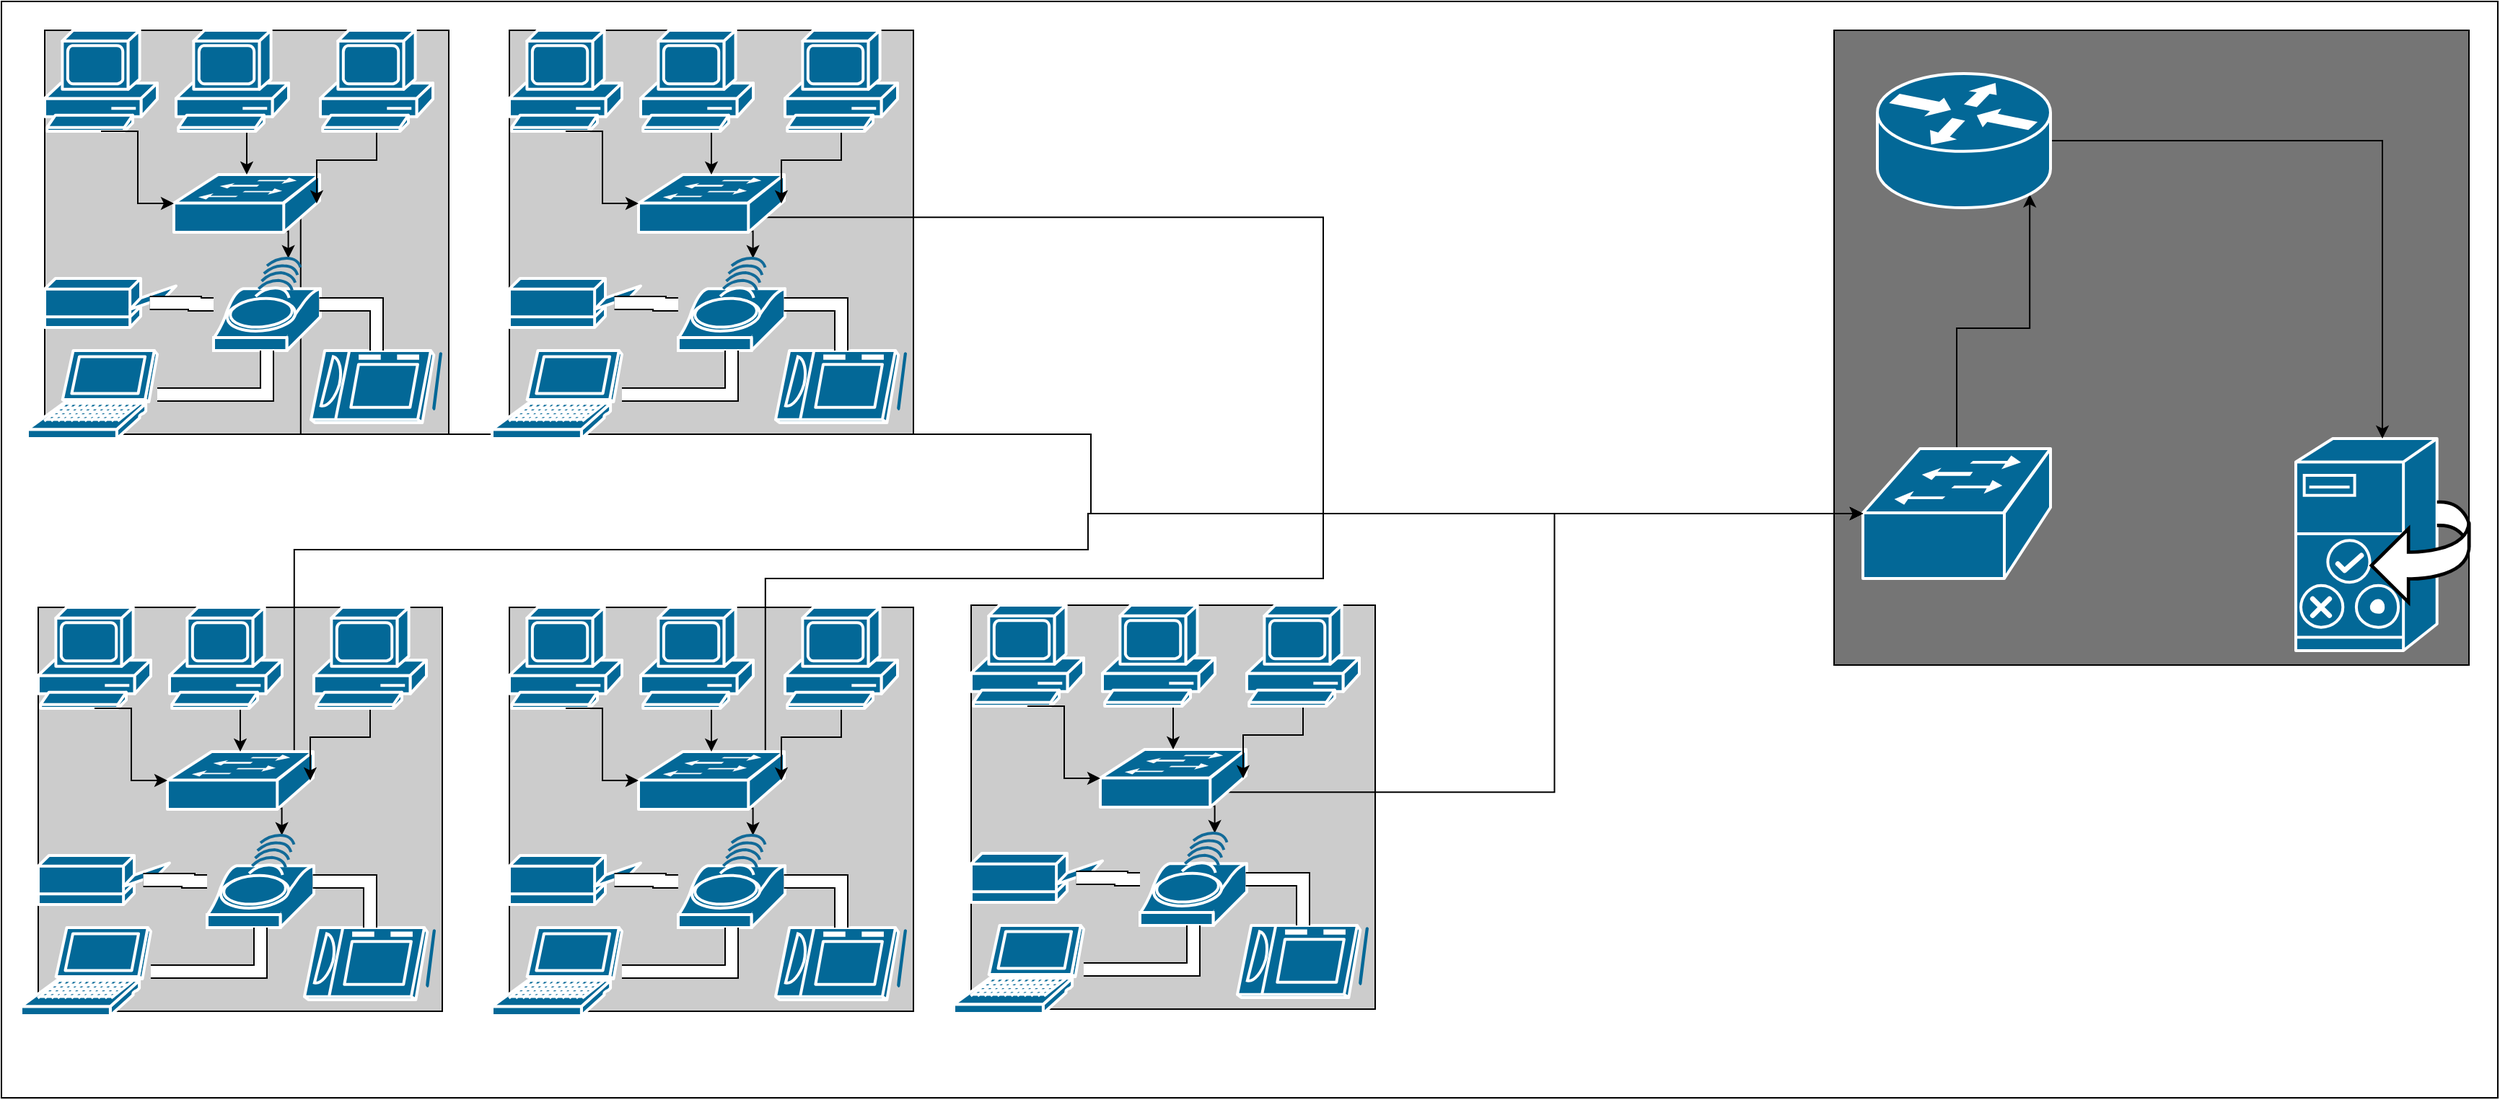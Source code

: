 <mxfile version="20.5.1" type="device"><diagram name="Page-1" id="e3a06f82-3646-2815-327d-82caf3d4e204"><mxGraphModel dx="1994" dy="1080" grid="1" gridSize="10" guides="1" tooltips="1" connect="1" arrows="1" fold="1" page="1" pageScale="1.5" pageWidth="1169" pageHeight="826" background="none" math="0" shadow="0"><root><mxCell id="0" style=";html=1;"/><mxCell id="1" style=";html=1;" parent="0"/><mxCell id="NHZtUjP4FisnXyzHX_8o-104" value="" style="rounded=0;whiteSpace=wrap;html=1;rotation=0;" vertex="1" parent="1"><mxGeometry x="10" y="20" width="1730" height="760" as="geometry"/></mxCell><mxCell id="NHZtUjP4FisnXyzHX_8o-10" value="" style="whiteSpace=wrap;html=1;aspect=fixed;fillColor=#757575;" vertex="1" parent="1"><mxGeometry x="1280" y="40" width="440" height="440" as="geometry"/></mxCell><mxCell id="NHZtUjP4FisnXyzHX_8o-33" style="edgeStyle=orthogonalEdgeStyle;rounded=0;orthogonalLoop=1;jettySize=auto;html=1;exitX=0.5;exitY=0.98;exitDx=0;exitDy=0;exitPerimeter=0;entryX=0.88;entryY=0.9;entryDx=0;entryDy=0;entryPerimeter=0;" edge="1" parent="1" source="NHZtUjP4FisnXyzHX_8o-3" target="NHZtUjP4FisnXyzHX_8o-11"><mxGeometry relative="1" as="geometry"/></mxCell><mxCell id="NHZtUjP4FisnXyzHX_8o-3" value="" style="shape=mxgraph.cisco.switches.workgroup_switch;sketch=0;html=1;pointerEvents=1;dashed=0;fillColor=#036897;strokeColor=#ffffff;strokeWidth=2;verticalLabelPosition=bottom;verticalAlign=top;align=center;outlineConnect=0;" vertex="1" parent="1"><mxGeometry x="1300" y="330" width="130" height="90" as="geometry"/></mxCell><mxCell id="NHZtUjP4FisnXyzHX_8o-2" value="" style="shape=mxgraph.cisco.servers.cisco_unified_presence_server;sketch=0;html=1;pointerEvents=1;dashed=0;fillColor=#036897;strokeColor=#ffffff;strokeWidth=2;verticalLabelPosition=bottom;verticalAlign=top;align=center;outlineConnect=0;" vertex="1" parent="1"><mxGeometry x="1600" y="323" width="120" height="147" as="geometry"/></mxCell><mxCell id="NHZtUjP4FisnXyzHX_8o-34" style="edgeStyle=orthogonalEdgeStyle;rounded=0;orthogonalLoop=1;jettySize=auto;html=1;exitX=1;exitY=0.5;exitDx=0;exitDy=0;exitPerimeter=0;" edge="1" parent="1" source="NHZtUjP4FisnXyzHX_8o-11" target="NHZtUjP4FisnXyzHX_8o-2"><mxGeometry relative="1" as="geometry"/></mxCell><mxCell id="NHZtUjP4FisnXyzHX_8o-11" value="" style="shape=mxgraph.cisco.routers.router;sketch=0;html=1;pointerEvents=1;dashed=0;fillColor=#036897;strokeColor=#ffffff;strokeWidth=2;verticalLabelPosition=bottom;verticalAlign=top;align=center;outlineConnect=0;" vertex="1" parent="1"><mxGeometry x="1310" y="70" width="120" height="93" as="geometry"/></mxCell><mxCell id="NHZtUjP4FisnXyzHX_8o-12" value="" style="whiteSpace=wrap;html=1;aspect=fixed;fillColor=#CCCCCC;fontColor=#ffffff;strokeColor=#000000;gradientColor=none;" vertex="1" parent="1"><mxGeometry x="40" y="40" width="280" height="280" as="geometry"/></mxCell><mxCell id="NHZtUjP4FisnXyzHX_8o-31" style="edgeStyle=orthogonalEdgeStyle;rounded=0;orthogonalLoop=1;jettySize=auto;html=1;exitX=0.5;exitY=0.98;exitDx=0;exitDy=0;exitPerimeter=0;entryX=0.7;entryY=0;entryDx=0;entryDy=0;entryPerimeter=0;" edge="1" parent="1" source="NHZtUjP4FisnXyzHX_8o-13" target="NHZtUjP4FisnXyzHX_8o-14"><mxGeometry relative="1" as="geometry"/></mxCell><mxCell id="NHZtUjP4FisnXyzHX_8o-32" style="edgeStyle=orthogonalEdgeStyle;rounded=0;orthogonalLoop=1;jettySize=auto;html=1;exitX=0.87;exitY=0.74;exitDx=0;exitDy=0;exitPerimeter=0;entryX=0;entryY=0.5;entryDx=0;entryDy=0;entryPerimeter=0;" edge="1" parent="1" source="NHZtUjP4FisnXyzHX_8o-13" target="NHZtUjP4FisnXyzHX_8o-3"><mxGeometry relative="1" as="geometry"><Array as="points"><mxPoint x="217" y="320"/><mxPoint x="765" y="320"/><mxPoint x="765" y="375"/></Array></mxGeometry></mxCell><mxCell id="NHZtUjP4FisnXyzHX_8o-13" value="" style="shape=mxgraph.cisco.switches.workgroup_switch;sketch=0;html=1;pointerEvents=1;dashed=0;fillColor=#036897;strokeColor=#ffffff;strokeWidth=2;verticalLabelPosition=bottom;verticalAlign=top;align=center;outlineConnect=0;" vertex="1" parent="1"><mxGeometry x="129.5" y="140" width="101" height="40" as="geometry"/></mxCell><mxCell id="NHZtUjP4FisnXyzHX_8o-14" value="" style="shape=mxgraph.cisco.wireless.wi-fi_tag;sketch=0;html=1;pointerEvents=1;dashed=0;fillColor=#036897;strokeColor=#ffffff;strokeWidth=2;verticalLabelPosition=bottom;verticalAlign=top;align=center;outlineConnect=0;" vertex="1" parent="1"><mxGeometry x="157" y="198" width="74" height="64" as="geometry"/></mxCell><mxCell id="NHZtUjP4FisnXyzHX_8o-15" value="" style="shape=mxgraph.cisco.computers_and_peripherals.pc;sketch=0;html=1;pointerEvents=1;dashed=0;fillColor=#036897;strokeColor=#ffffff;strokeWidth=2;verticalLabelPosition=bottom;verticalAlign=top;align=center;outlineConnect=0;" vertex="1" parent="1"><mxGeometry x="40" y="40" width="78" height="70" as="geometry"/></mxCell><mxCell id="NHZtUjP4FisnXyzHX_8o-16" value="" style="shape=mxgraph.cisco.computers_and_peripherals.laptop;sketch=0;html=1;pointerEvents=1;dashed=0;fillColor=#036897;strokeColor=#ffffff;strokeWidth=2;verticalLabelPosition=bottom;verticalAlign=top;align=center;outlineConnect=0;" vertex="1" parent="1"><mxGeometry x="28" y="262" width="90" height="61" as="geometry"/></mxCell><mxCell id="NHZtUjP4FisnXyzHX_8o-17" value="" style="shape=mxgraph.cisco.computers_and_peripherals.printer;sketch=0;html=1;pointerEvents=1;dashed=0;fillColor=#036897;strokeColor=#ffffff;strokeWidth=2;verticalLabelPosition=bottom;verticalAlign=top;align=center;outlineConnect=0;" vertex="1" parent="1"><mxGeometry x="40" y="212" width="91" height="34" as="geometry"/></mxCell><mxCell id="NHZtUjP4FisnXyzHX_8o-18" value="" style="shape=mxgraph.cisco.computers_and_peripherals.tablet;sketch=0;html=1;pointerEvents=1;dashed=0;fillColor=#036897;strokeColor=#ffffff;strokeWidth=2;verticalLabelPosition=bottom;verticalAlign=top;align=center;outlineConnect=0;" vertex="1" parent="1"><mxGeometry x="224.5" y="262" width="91" height="50" as="geometry"/></mxCell><mxCell id="NHZtUjP4FisnXyzHX_8o-30" style="edgeStyle=orthogonalEdgeStyle;rounded=0;orthogonalLoop=1;jettySize=auto;html=1;exitX=0.5;exitY=1;exitDx=0;exitDy=0;exitPerimeter=0;entryX=0.5;entryY=0;entryDx=0;entryDy=0;entryPerimeter=0;" edge="1" parent="1" source="NHZtUjP4FisnXyzHX_8o-22" target="NHZtUjP4FisnXyzHX_8o-13"><mxGeometry relative="1" as="geometry"/></mxCell><mxCell id="NHZtUjP4FisnXyzHX_8o-22" value="" style="shape=mxgraph.cisco.computers_and_peripherals.pc;sketch=0;html=1;pointerEvents=1;dashed=0;fillColor=#036897;strokeColor=#ffffff;strokeWidth=2;verticalLabelPosition=bottom;verticalAlign=top;align=center;outlineConnect=0;" vertex="1" parent="1"><mxGeometry x="131" y="40" width="78" height="70" as="geometry"/></mxCell><mxCell id="NHZtUjP4FisnXyzHX_8o-29" style="edgeStyle=orthogonalEdgeStyle;rounded=0;orthogonalLoop=1;jettySize=auto;html=1;exitX=0.5;exitY=1;exitDx=0;exitDy=0;exitPerimeter=0;entryX=0.98;entryY=0.5;entryDx=0;entryDy=0;entryPerimeter=0;" edge="1" parent="1" source="NHZtUjP4FisnXyzHX_8o-23" target="NHZtUjP4FisnXyzHX_8o-13"><mxGeometry relative="1" as="geometry"/></mxCell><mxCell id="NHZtUjP4FisnXyzHX_8o-23" value="" style="shape=mxgraph.cisco.computers_and_peripherals.pc;sketch=0;html=1;pointerEvents=1;dashed=0;fillColor=#036897;strokeColor=#ffffff;strokeWidth=2;verticalLabelPosition=bottom;verticalAlign=top;align=center;outlineConnect=0;" vertex="1" parent="1"><mxGeometry x="231" y="40" width="78" height="70" as="geometry"/></mxCell><mxCell id="NHZtUjP4FisnXyzHX_8o-24" value="" style="shape=filledEdge;rounded=0;fixDash=1;endArrow=none;strokeWidth=10;fillColor=#ffffff;edgeStyle=orthogonalEdgeStyle;exitX=0.99;exitY=0.5;exitDx=0;exitDy=0;exitPerimeter=0;entryX=0.5;entryY=0;entryDx=0;entryDy=0;entryPerimeter=0;" edge="1" parent="1" source="NHZtUjP4FisnXyzHX_8o-14" target="NHZtUjP4FisnXyzHX_8o-18"><mxGeometry width="60" height="40" relative="1" as="geometry"><mxPoint x="990" y="540" as="sourcePoint"/><mxPoint x="1050" y="500" as="targetPoint"/></mxGeometry></mxCell><mxCell id="NHZtUjP4FisnXyzHX_8o-25" value="" style="shape=filledEdge;rounded=0;fixDash=1;endArrow=none;strokeWidth=10;fillColor=#ffffff;edgeStyle=orthogonalEdgeStyle;entryX=0.8;entryY=0.5;entryDx=0;entryDy=0;entryPerimeter=0;" edge="1" parent="1" source="NHZtUjP4FisnXyzHX_8o-14" target="NHZtUjP4FisnXyzHX_8o-17"><mxGeometry width="60" height="40" relative="1" as="geometry"><mxPoint x="227.76" y="202" as="sourcePoint"/><mxPoint x="286.5" y="222" as="targetPoint"/></mxGeometry></mxCell><mxCell id="NHZtUjP4FisnXyzHX_8o-26" value="" style="shape=filledEdge;rounded=0;fixDash=1;endArrow=none;strokeWidth=10;fillColor=#ffffff;edgeStyle=orthogonalEdgeStyle;entryX=0.5;entryY=1;entryDx=0;entryDy=0;entryPerimeter=0;" edge="1" parent="1" source="NHZtUjP4FisnXyzHX_8o-16" target="NHZtUjP4FisnXyzHX_8o-14"><mxGeometry width="60" height="40" relative="1" as="geometry"><mxPoint x="237.76" y="212" as="sourcePoint"/><mxPoint x="296.5" y="232" as="targetPoint"/></mxGeometry></mxCell><mxCell id="NHZtUjP4FisnXyzHX_8o-28" value="" style="edgeStyle=elbowEdgeStyle;elbow=horizontal;endArrow=classic;html=1;rounded=0;exitX=0.5;exitY=1;exitDx=0;exitDy=0;exitPerimeter=0;entryX=0;entryY=0.5;entryDx=0;entryDy=0;entryPerimeter=0;" edge="1" parent="1" source="NHZtUjP4FisnXyzHX_8o-15" target="NHZtUjP4FisnXyzHX_8o-13"><mxGeometry width="50" height="50" relative="1" as="geometry"><mxPoint x="990" y="540" as="sourcePoint"/><mxPoint x="1040" y="490" as="targetPoint"/></mxGeometry></mxCell><mxCell id="NHZtUjP4FisnXyzHX_8o-35" value="" style="whiteSpace=wrap;html=1;aspect=fixed;fillColor=#CCCCCC;fontColor=#ffffff;strokeColor=#000000;gradientColor=none;" vertex="1" parent="1"><mxGeometry x="35.5" y="440" width="280" height="280" as="geometry"/></mxCell><mxCell id="NHZtUjP4FisnXyzHX_8o-36" style="edgeStyle=orthogonalEdgeStyle;rounded=0;orthogonalLoop=1;jettySize=auto;html=1;exitX=0.5;exitY=0.98;exitDx=0;exitDy=0;exitPerimeter=0;entryX=0.7;entryY=0;entryDx=0;entryDy=0;entryPerimeter=0;" edge="1" parent="1" source="NHZtUjP4FisnXyzHX_8o-37" target="NHZtUjP4FisnXyzHX_8o-38"><mxGeometry relative="1" as="geometry"/></mxCell><mxCell id="NHZtUjP4FisnXyzHX_8o-51" style="edgeStyle=orthogonalEdgeStyle;rounded=0;orthogonalLoop=1;jettySize=auto;html=1;exitX=0.87;exitY=0.74;exitDx=0;exitDy=0;exitPerimeter=0;entryX=0;entryY=0.5;entryDx=0;entryDy=0;entryPerimeter=0;" edge="1" parent="1" source="NHZtUjP4FisnXyzHX_8o-37" target="NHZtUjP4FisnXyzHX_8o-3"><mxGeometry relative="1" as="geometry"><Array as="points"><mxPoint x="213" y="400"/><mxPoint x="763" y="400"/><mxPoint x="763" y="375"/></Array></mxGeometry></mxCell><mxCell id="NHZtUjP4FisnXyzHX_8o-37" value="" style="shape=mxgraph.cisco.switches.workgroup_switch;sketch=0;html=1;pointerEvents=1;dashed=0;fillColor=#036897;strokeColor=#ffffff;strokeWidth=2;verticalLabelPosition=bottom;verticalAlign=top;align=center;outlineConnect=0;" vertex="1" parent="1"><mxGeometry x="125" y="540" width="101" height="40" as="geometry"/></mxCell><mxCell id="NHZtUjP4FisnXyzHX_8o-38" value="" style="shape=mxgraph.cisco.wireless.wi-fi_tag;sketch=0;html=1;pointerEvents=1;dashed=0;fillColor=#036897;strokeColor=#ffffff;strokeWidth=2;verticalLabelPosition=bottom;verticalAlign=top;align=center;outlineConnect=0;" vertex="1" parent="1"><mxGeometry x="152.5" y="598" width="74" height="64" as="geometry"/></mxCell><mxCell id="NHZtUjP4FisnXyzHX_8o-39" value="" style="shape=mxgraph.cisco.computers_and_peripherals.pc;sketch=0;html=1;pointerEvents=1;dashed=0;fillColor=#036897;strokeColor=#ffffff;strokeWidth=2;verticalLabelPosition=bottom;verticalAlign=top;align=center;outlineConnect=0;" vertex="1" parent="1"><mxGeometry x="35.5" y="440" width="78" height="70" as="geometry"/></mxCell><mxCell id="NHZtUjP4FisnXyzHX_8o-40" value="" style="shape=mxgraph.cisco.computers_and_peripherals.laptop;sketch=0;html=1;pointerEvents=1;dashed=0;fillColor=#036897;strokeColor=#ffffff;strokeWidth=2;verticalLabelPosition=bottom;verticalAlign=top;align=center;outlineConnect=0;" vertex="1" parent="1"><mxGeometry x="23.5" y="662" width="90" height="61" as="geometry"/></mxCell><mxCell id="NHZtUjP4FisnXyzHX_8o-41" value="" style="shape=mxgraph.cisco.computers_and_peripherals.printer;sketch=0;html=1;pointerEvents=1;dashed=0;fillColor=#036897;strokeColor=#ffffff;strokeWidth=2;verticalLabelPosition=bottom;verticalAlign=top;align=center;outlineConnect=0;" vertex="1" parent="1"><mxGeometry x="35.5" y="612" width="91" height="34" as="geometry"/></mxCell><mxCell id="NHZtUjP4FisnXyzHX_8o-42" value="" style="shape=mxgraph.cisco.computers_and_peripherals.tablet;sketch=0;html=1;pointerEvents=1;dashed=0;fillColor=#036897;strokeColor=#ffffff;strokeWidth=2;verticalLabelPosition=bottom;verticalAlign=top;align=center;outlineConnect=0;" vertex="1" parent="1"><mxGeometry x="220" y="662" width="91" height="50" as="geometry"/></mxCell><mxCell id="NHZtUjP4FisnXyzHX_8o-43" style="edgeStyle=orthogonalEdgeStyle;rounded=0;orthogonalLoop=1;jettySize=auto;html=1;exitX=0.5;exitY=1;exitDx=0;exitDy=0;exitPerimeter=0;entryX=0.5;entryY=0;entryDx=0;entryDy=0;entryPerimeter=0;" edge="1" parent="1" source="NHZtUjP4FisnXyzHX_8o-44" target="NHZtUjP4FisnXyzHX_8o-37"><mxGeometry relative="1" as="geometry"/></mxCell><mxCell id="NHZtUjP4FisnXyzHX_8o-44" value="" style="shape=mxgraph.cisco.computers_and_peripherals.pc;sketch=0;html=1;pointerEvents=1;dashed=0;fillColor=#036897;strokeColor=#ffffff;strokeWidth=2;verticalLabelPosition=bottom;verticalAlign=top;align=center;outlineConnect=0;" vertex="1" parent="1"><mxGeometry x="126.5" y="440" width="78" height="70" as="geometry"/></mxCell><mxCell id="NHZtUjP4FisnXyzHX_8o-45" style="edgeStyle=orthogonalEdgeStyle;rounded=0;orthogonalLoop=1;jettySize=auto;html=1;exitX=0.5;exitY=1;exitDx=0;exitDy=0;exitPerimeter=0;entryX=0.98;entryY=0.5;entryDx=0;entryDy=0;entryPerimeter=0;" edge="1" parent="1" source="NHZtUjP4FisnXyzHX_8o-46" target="NHZtUjP4FisnXyzHX_8o-37"><mxGeometry relative="1" as="geometry"/></mxCell><mxCell id="NHZtUjP4FisnXyzHX_8o-46" value="" style="shape=mxgraph.cisco.computers_and_peripherals.pc;sketch=0;html=1;pointerEvents=1;dashed=0;fillColor=#036897;strokeColor=#ffffff;strokeWidth=2;verticalLabelPosition=bottom;verticalAlign=top;align=center;outlineConnect=0;" vertex="1" parent="1"><mxGeometry x="226.5" y="440" width="78" height="70" as="geometry"/></mxCell><mxCell id="NHZtUjP4FisnXyzHX_8o-47" value="" style="shape=filledEdge;rounded=0;fixDash=1;endArrow=none;strokeWidth=10;fillColor=#ffffff;edgeStyle=orthogonalEdgeStyle;exitX=0.99;exitY=0.5;exitDx=0;exitDy=0;exitPerimeter=0;entryX=0.5;entryY=0;entryDx=0;entryDy=0;entryPerimeter=0;" edge="1" parent="1" source="NHZtUjP4FisnXyzHX_8o-38" target="NHZtUjP4FisnXyzHX_8o-42"><mxGeometry width="60" height="40" relative="1" as="geometry"><mxPoint x="985.5" y="940" as="sourcePoint"/><mxPoint x="1045.5" y="900" as="targetPoint"/></mxGeometry></mxCell><mxCell id="NHZtUjP4FisnXyzHX_8o-48" value="" style="shape=filledEdge;rounded=0;fixDash=1;endArrow=none;strokeWidth=10;fillColor=#ffffff;edgeStyle=orthogonalEdgeStyle;entryX=0.8;entryY=0.5;entryDx=0;entryDy=0;entryPerimeter=0;" edge="1" parent="1" source="NHZtUjP4FisnXyzHX_8o-38" target="NHZtUjP4FisnXyzHX_8o-41"><mxGeometry width="60" height="40" relative="1" as="geometry"><mxPoint x="223.26" y="602" as="sourcePoint"/><mxPoint x="282" y="622" as="targetPoint"/></mxGeometry></mxCell><mxCell id="NHZtUjP4FisnXyzHX_8o-49" value="" style="shape=filledEdge;rounded=0;fixDash=1;endArrow=none;strokeWidth=10;fillColor=#ffffff;edgeStyle=orthogonalEdgeStyle;entryX=0.5;entryY=1;entryDx=0;entryDy=0;entryPerimeter=0;" edge="1" parent="1" source="NHZtUjP4FisnXyzHX_8o-40" target="NHZtUjP4FisnXyzHX_8o-38"><mxGeometry width="60" height="40" relative="1" as="geometry"><mxPoint x="233.26" y="612" as="sourcePoint"/><mxPoint x="292" y="632" as="targetPoint"/></mxGeometry></mxCell><mxCell id="NHZtUjP4FisnXyzHX_8o-50" value="" style="edgeStyle=elbowEdgeStyle;elbow=horizontal;endArrow=classic;html=1;rounded=0;exitX=0.5;exitY=1;exitDx=0;exitDy=0;exitPerimeter=0;entryX=0;entryY=0.5;entryDx=0;entryDy=0;entryPerimeter=0;" edge="1" parent="1" source="NHZtUjP4FisnXyzHX_8o-39" target="NHZtUjP4FisnXyzHX_8o-37"><mxGeometry width="50" height="50" relative="1" as="geometry"><mxPoint x="985.5" y="940" as="sourcePoint"/><mxPoint x="1035.5" y="890" as="targetPoint"/></mxGeometry></mxCell><mxCell id="NHZtUjP4FisnXyzHX_8o-53" value="" style="whiteSpace=wrap;html=1;aspect=fixed;fillColor=#CCCCCC;fontColor=#ffffff;strokeColor=#000000;gradientColor=none;" vertex="1" parent="1"><mxGeometry x="362" y="40" width="280" height="280" as="geometry"/></mxCell><mxCell id="NHZtUjP4FisnXyzHX_8o-54" style="edgeStyle=orthogonalEdgeStyle;rounded=0;orthogonalLoop=1;jettySize=auto;html=1;exitX=0.5;exitY=0.98;exitDx=0;exitDy=0;exitPerimeter=0;entryX=0.7;entryY=0;entryDx=0;entryDy=0;entryPerimeter=0;" edge="1" parent="1" source="NHZtUjP4FisnXyzHX_8o-55" target="NHZtUjP4FisnXyzHX_8o-56"><mxGeometry relative="1" as="geometry"/></mxCell><mxCell id="NHZtUjP4FisnXyzHX_8o-103" style="edgeStyle=orthogonalEdgeStyle;rounded=0;orthogonalLoop=1;jettySize=auto;html=1;exitX=0.87;exitY=0.74;exitDx=0;exitDy=0;exitPerimeter=0;entryX=0;entryY=0.5;entryDx=0;entryDy=0;entryPerimeter=0;" edge="1" parent="1" source="NHZtUjP4FisnXyzHX_8o-55" target="NHZtUjP4FisnXyzHX_8o-3"><mxGeometry relative="1" as="geometry"><Array as="points"><mxPoint x="926" y="170"/><mxPoint x="926" y="375"/></Array></mxGeometry></mxCell><mxCell id="NHZtUjP4FisnXyzHX_8o-55" value="" style="shape=mxgraph.cisco.switches.workgroup_switch;sketch=0;html=1;pointerEvents=1;dashed=0;fillColor=#036897;strokeColor=#ffffff;strokeWidth=2;verticalLabelPosition=bottom;verticalAlign=top;align=center;outlineConnect=0;" vertex="1" parent="1"><mxGeometry x="451.5" y="140" width="101" height="40" as="geometry"/></mxCell><mxCell id="NHZtUjP4FisnXyzHX_8o-56" value="" style="shape=mxgraph.cisco.wireless.wi-fi_tag;sketch=0;html=1;pointerEvents=1;dashed=0;fillColor=#036897;strokeColor=#ffffff;strokeWidth=2;verticalLabelPosition=bottom;verticalAlign=top;align=center;outlineConnect=0;" vertex="1" parent="1"><mxGeometry x="479" y="198" width="74" height="64" as="geometry"/></mxCell><mxCell id="NHZtUjP4FisnXyzHX_8o-57" value="" style="shape=mxgraph.cisco.computers_and_peripherals.pc;sketch=0;html=1;pointerEvents=1;dashed=0;fillColor=#036897;strokeColor=#ffffff;strokeWidth=2;verticalLabelPosition=bottom;verticalAlign=top;align=center;outlineConnect=0;" vertex="1" parent="1"><mxGeometry x="362" y="40" width="78" height="70" as="geometry"/></mxCell><mxCell id="NHZtUjP4FisnXyzHX_8o-58" value="" style="shape=mxgraph.cisco.computers_and_peripherals.laptop;sketch=0;html=1;pointerEvents=1;dashed=0;fillColor=#036897;strokeColor=#ffffff;strokeWidth=2;verticalLabelPosition=bottom;verticalAlign=top;align=center;outlineConnect=0;" vertex="1" parent="1"><mxGeometry x="350" y="262" width="90" height="61" as="geometry"/></mxCell><mxCell id="NHZtUjP4FisnXyzHX_8o-59" value="" style="shape=mxgraph.cisco.computers_and_peripherals.printer;sketch=0;html=1;pointerEvents=1;dashed=0;fillColor=#036897;strokeColor=#ffffff;strokeWidth=2;verticalLabelPosition=bottom;verticalAlign=top;align=center;outlineConnect=0;" vertex="1" parent="1"><mxGeometry x="362" y="212" width="91" height="34" as="geometry"/></mxCell><mxCell id="NHZtUjP4FisnXyzHX_8o-60" value="" style="shape=mxgraph.cisco.computers_and_peripherals.tablet;sketch=0;html=1;pointerEvents=1;dashed=0;fillColor=#036897;strokeColor=#ffffff;strokeWidth=2;verticalLabelPosition=bottom;verticalAlign=top;align=center;outlineConnect=0;" vertex="1" parent="1"><mxGeometry x="546.5" y="262" width="91" height="50" as="geometry"/></mxCell><mxCell id="NHZtUjP4FisnXyzHX_8o-61" style="edgeStyle=orthogonalEdgeStyle;rounded=0;orthogonalLoop=1;jettySize=auto;html=1;exitX=0.5;exitY=1;exitDx=0;exitDy=0;exitPerimeter=0;entryX=0.5;entryY=0;entryDx=0;entryDy=0;entryPerimeter=0;" edge="1" parent="1" source="NHZtUjP4FisnXyzHX_8o-62" target="NHZtUjP4FisnXyzHX_8o-55"><mxGeometry relative="1" as="geometry"/></mxCell><mxCell id="NHZtUjP4FisnXyzHX_8o-62" value="" style="shape=mxgraph.cisco.computers_and_peripherals.pc;sketch=0;html=1;pointerEvents=1;dashed=0;fillColor=#036897;strokeColor=#ffffff;strokeWidth=2;verticalLabelPosition=bottom;verticalAlign=top;align=center;outlineConnect=0;" vertex="1" parent="1"><mxGeometry x="453" y="40" width="78" height="70" as="geometry"/></mxCell><mxCell id="NHZtUjP4FisnXyzHX_8o-63" style="edgeStyle=orthogonalEdgeStyle;rounded=0;orthogonalLoop=1;jettySize=auto;html=1;exitX=0.5;exitY=1;exitDx=0;exitDy=0;exitPerimeter=0;entryX=0.98;entryY=0.5;entryDx=0;entryDy=0;entryPerimeter=0;" edge="1" parent="1" source="NHZtUjP4FisnXyzHX_8o-64" target="NHZtUjP4FisnXyzHX_8o-55"><mxGeometry relative="1" as="geometry"/></mxCell><mxCell id="NHZtUjP4FisnXyzHX_8o-64" value="" style="shape=mxgraph.cisco.computers_and_peripherals.pc;sketch=0;html=1;pointerEvents=1;dashed=0;fillColor=#036897;strokeColor=#ffffff;strokeWidth=2;verticalLabelPosition=bottom;verticalAlign=top;align=center;outlineConnect=0;" vertex="1" parent="1"><mxGeometry x="553" y="40" width="78" height="70" as="geometry"/></mxCell><mxCell id="NHZtUjP4FisnXyzHX_8o-65" value="" style="shape=filledEdge;rounded=0;fixDash=1;endArrow=none;strokeWidth=10;fillColor=#ffffff;edgeStyle=orthogonalEdgeStyle;exitX=0.99;exitY=0.5;exitDx=0;exitDy=0;exitPerimeter=0;entryX=0.5;entryY=0;entryDx=0;entryDy=0;entryPerimeter=0;" edge="1" parent="1" source="NHZtUjP4FisnXyzHX_8o-56" target="NHZtUjP4FisnXyzHX_8o-60"><mxGeometry width="60" height="40" relative="1" as="geometry"><mxPoint x="1312" y="540" as="sourcePoint"/><mxPoint x="1372" y="500" as="targetPoint"/></mxGeometry></mxCell><mxCell id="NHZtUjP4FisnXyzHX_8o-66" value="" style="shape=filledEdge;rounded=0;fixDash=1;endArrow=none;strokeWidth=10;fillColor=#ffffff;edgeStyle=orthogonalEdgeStyle;entryX=0.8;entryY=0.5;entryDx=0;entryDy=0;entryPerimeter=0;" edge="1" parent="1" source="NHZtUjP4FisnXyzHX_8o-56" target="NHZtUjP4FisnXyzHX_8o-59"><mxGeometry width="60" height="40" relative="1" as="geometry"><mxPoint x="549.76" y="202" as="sourcePoint"/><mxPoint x="608.5" y="222" as="targetPoint"/></mxGeometry></mxCell><mxCell id="NHZtUjP4FisnXyzHX_8o-67" value="" style="shape=filledEdge;rounded=0;fixDash=1;endArrow=none;strokeWidth=10;fillColor=#ffffff;edgeStyle=orthogonalEdgeStyle;entryX=0.5;entryY=1;entryDx=0;entryDy=0;entryPerimeter=0;" edge="1" parent="1" source="NHZtUjP4FisnXyzHX_8o-58" target="NHZtUjP4FisnXyzHX_8o-56"><mxGeometry width="60" height="40" relative="1" as="geometry"><mxPoint x="559.76" y="212" as="sourcePoint"/><mxPoint x="618.5" y="232" as="targetPoint"/></mxGeometry></mxCell><mxCell id="NHZtUjP4FisnXyzHX_8o-68" value="" style="edgeStyle=elbowEdgeStyle;elbow=horizontal;endArrow=classic;html=1;rounded=0;exitX=0.5;exitY=1;exitDx=0;exitDy=0;exitPerimeter=0;entryX=0;entryY=0.5;entryDx=0;entryDy=0;entryPerimeter=0;" edge="1" parent="1" source="NHZtUjP4FisnXyzHX_8o-57" target="NHZtUjP4FisnXyzHX_8o-55"><mxGeometry width="50" height="50" relative="1" as="geometry"><mxPoint x="1312" y="540" as="sourcePoint"/><mxPoint x="1362" y="490" as="targetPoint"/></mxGeometry></mxCell><mxCell id="NHZtUjP4FisnXyzHX_8o-69" value="" style="whiteSpace=wrap;html=1;aspect=fixed;fillColor=#CCCCCC;fontColor=#ffffff;strokeColor=#000000;gradientColor=none;" vertex="1" parent="1"><mxGeometry x="362" y="440" width="280" height="280" as="geometry"/></mxCell><mxCell id="NHZtUjP4FisnXyzHX_8o-70" style="edgeStyle=orthogonalEdgeStyle;rounded=0;orthogonalLoop=1;jettySize=auto;html=1;exitX=0.5;exitY=0.98;exitDx=0;exitDy=0;exitPerimeter=0;entryX=0.7;entryY=0;entryDx=0;entryDy=0;entryPerimeter=0;" edge="1" parent="1" source="NHZtUjP4FisnXyzHX_8o-71" target="NHZtUjP4FisnXyzHX_8o-72"><mxGeometry relative="1" as="geometry"/></mxCell><mxCell id="NHZtUjP4FisnXyzHX_8o-101" style="edgeStyle=orthogonalEdgeStyle;rounded=0;orthogonalLoop=1;jettySize=auto;html=1;exitX=0.87;exitY=0.74;exitDx=0;exitDy=0;exitPerimeter=0;entryX=0;entryY=0.5;entryDx=0;entryDy=0;entryPerimeter=0;" edge="1" parent="1" source="NHZtUjP4FisnXyzHX_8o-71" target="NHZtUjP4FisnXyzHX_8o-3"><mxGeometry relative="1" as="geometry"><Array as="points"><mxPoint x="539" y="420"/><mxPoint x="926" y="420"/><mxPoint x="926" y="375"/></Array></mxGeometry></mxCell><mxCell id="NHZtUjP4FisnXyzHX_8o-71" value="" style="shape=mxgraph.cisco.switches.workgroup_switch;sketch=0;html=1;pointerEvents=1;dashed=0;fillColor=#036897;strokeColor=#ffffff;strokeWidth=2;verticalLabelPosition=bottom;verticalAlign=top;align=center;outlineConnect=0;" vertex="1" parent="1"><mxGeometry x="451.5" y="540" width="101" height="40" as="geometry"/></mxCell><mxCell id="NHZtUjP4FisnXyzHX_8o-72" value="" style="shape=mxgraph.cisco.wireless.wi-fi_tag;sketch=0;html=1;pointerEvents=1;dashed=0;fillColor=#036897;strokeColor=#ffffff;strokeWidth=2;verticalLabelPosition=bottom;verticalAlign=top;align=center;outlineConnect=0;" vertex="1" parent="1"><mxGeometry x="479" y="598" width="74" height="64" as="geometry"/></mxCell><mxCell id="NHZtUjP4FisnXyzHX_8o-73" value="" style="shape=mxgraph.cisco.computers_and_peripherals.pc;sketch=0;html=1;pointerEvents=1;dashed=0;fillColor=#036897;strokeColor=#ffffff;strokeWidth=2;verticalLabelPosition=bottom;verticalAlign=top;align=center;outlineConnect=0;" vertex="1" parent="1"><mxGeometry x="362" y="440" width="78" height="70" as="geometry"/></mxCell><mxCell id="NHZtUjP4FisnXyzHX_8o-74" value="" style="shape=mxgraph.cisco.computers_and_peripherals.laptop;sketch=0;html=1;pointerEvents=1;dashed=0;fillColor=#036897;strokeColor=#ffffff;strokeWidth=2;verticalLabelPosition=bottom;verticalAlign=top;align=center;outlineConnect=0;" vertex="1" parent="1"><mxGeometry x="350" y="662" width="90" height="61" as="geometry"/></mxCell><mxCell id="NHZtUjP4FisnXyzHX_8o-75" value="" style="shape=mxgraph.cisco.computers_and_peripherals.printer;sketch=0;html=1;pointerEvents=1;dashed=0;fillColor=#036897;strokeColor=#ffffff;strokeWidth=2;verticalLabelPosition=bottom;verticalAlign=top;align=center;outlineConnect=0;" vertex="1" parent="1"><mxGeometry x="362" y="612" width="91" height="34" as="geometry"/></mxCell><mxCell id="NHZtUjP4FisnXyzHX_8o-76" value="" style="shape=mxgraph.cisco.computers_and_peripherals.tablet;sketch=0;html=1;pointerEvents=1;dashed=0;fillColor=#036897;strokeColor=#ffffff;strokeWidth=2;verticalLabelPosition=bottom;verticalAlign=top;align=center;outlineConnect=0;" vertex="1" parent="1"><mxGeometry x="546.5" y="662" width="91" height="50" as="geometry"/></mxCell><mxCell id="NHZtUjP4FisnXyzHX_8o-77" style="edgeStyle=orthogonalEdgeStyle;rounded=0;orthogonalLoop=1;jettySize=auto;html=1;exitX=0.5;exitY=1;exitDx=0;exitDy=0;exitPerimeter=0;entryX=0.5;entryY=0;entryDx=0;entryDy=0;entryPerimeter=0;" edge="1" parent="1" source="NHZtUjP4FisnXyzHX_8o-78" target="NHZtUjP4FisnXyzHX_8o-71"><mxGeometry relative="1" as="geometry"/></mxCell><mxCell id="NHZtUjP4FisnXyzHX_8o-78" value="" style="shape=mxgraph.cisco.computers_and_peripherals.pc;sketch=0;html=1;pointerEvents=1;dashed=0;fillColor=#036897;strokeColor=#ffffff;strokeWidth=2;verticalLabelPosition=bottom;verticalAlign=top;align=center;outlineConnect=0;" vertex="1" parent="1"><mxGeometry x="453" y="440" width="78" height="70" as="geometry"/></mxCell><mxCell id="NHZtUjP4FisnXyzHX_8o-79" style="edgeStyle=orthogonalEdgeStyle;rounded=0;orthogonalLoop=1;jettySize=auto;html=1;exitX=0.5;exitY=1;exitDx=0;exitDy=0;exitPerimeter=0;entryX=0.98;entryY=0.5;entryDx=0;entryDy=0;entryPerimeter=0;" edge="1" parent="1" source="NHZtUjP4FisnXyzHX_8o-80" target="NHZtUjP4FisnXyzHX_8o-71"><mxGeometry relative="1" as="geometry"/></mxCell><mxCell id="NHZtUjP4FisnXyzHX_8o-80" value="" style="shape=mxgraph.cisco.computers_and_peripherals.pc;sketch=0;html=1;pointerEvents=1;dashed=0;fillColor=#036897;strokeColor=#ffffff;strokeWidth=2;verticalLabelPosition=bottom;verticalAlign=top;align=center;outlineConnect=0;" vertex="1" parent="1"><mxGeometry x="553" y="440" width="78" height="70" as="geometry"/></mxCell><mxCell id="NHZtUjP4FisnXyzHX_8o-81" value="" style="shape=filledEdge;rounded=0;fixDash=1;endArrow=none;strokeWidth=10;fillColor=#ffffff;edgeStyle=orthogonalEdgeStyle;exitX=0.99;exitY=0.5;exitDx=0;exitDy=0;exitPerimeter=0;entryX=0.5;entryY=0;entryDx=0;entryDy=0;entryPerimeter=0;" edge="1" parent="1" source="NHZtUjP4FisnXyzHX_8o-72" target="NHZtUjP4FisnXyzHX_8o-76"><mxGeometry width="60" height="40" relative="1" as="geometry"><mxPoint x="1312" y="940" as="sourcePoint"/><mxPoint x="1372" y="900" as="targetPoint"/></mxGeometry></mxCell><mxCell id="NHZtUjP4FisnXyzHX_8o-82" value="" style="shape=filledEdge;rounded=0;fixDash=1;endArrow=none;strokeWidth=10;fillColor=#ffffff;edgeStyle=orthogonalEdgeStyle;entryX=0.8;entryY=0.5;entryDx=0;entryDy=0;entryPerimeter=0;" edge="1" parent="1" source="NHZtUjP4FisnXyzHX_8o-72" target="NHZtUjP4FisnXyzHX_8o-75"><mxGeometry width="60" height="40" relative="1" as="geometry"><mxPoint x="549.76" y="602" as="sourcePoint"/><mxPoint x="608.5" y="622" as="targetPoint"/></mxGeometry></mxCell><mxCell id="NHZtUjP4FisnXyzHX_8o-83" value="" style="shape=filledEdge;rounded=0;fixDash=1;endArrow=none;strokeWidth=10;fillColor=#ffffff;edgeStyle=orthogonalEdgeStyle;entryX=0.5;entryY=1;entryDx=0;entryDy=0;entryPerimeter=0;" edge="1" parent="1" source="NHZtUjP4FisnXyzHX_8o-74" target="NHZtUjP4FisnXyzHX_8o-72"><mxGeometry width="60" height="40" relative="1" as="geometry"><mxPoint x="559.76" y="612" as="sourcePoint"/><mxPoint x="618.5" y="632" as="targetPoint"/></mxGeometry></mxCell><mxCell id="NHZtUjP4FisnXyzHX_8o-84" value="" style="edgeStyle=elbowEdgeStyle;elbow=horizontal;endArrow=classic;html=1;rounded=0;exitX=0.5;exitY=1;exitDx=0;exitDy=0;exitPerimeter=0;entryX=0;entryY=0.5;entryDx=0;entryDy=0;entryPerimeter=0;" edge="1" parent="1" source="NHZtUjP4FisnXyzHX_8o-73" target="NHZtUjP4FisnXyzHX_8o-71"><mxGeometry width="50" height="50" relative="1" as="geometry"><mxPoint x="1312" y="940" as="sourcePoint"/><mxPoint x="1362" y="890" as="targetPoint"/></mxGeometry></mxCell><mxCell id="NHZtUjP4FisnXyzHX_8o-85" value="" style="whiteSpace=wrap;html=1;aspect=fixed;fillColor=#CCCCCC;fontColor=#ffffff;strokeColor=#000000;gradientColor=none;" vertex="1" parent="1"><mxGeometry x="682" y="438.5" width="280" height="280" as="geometry"/></mxCell><mxCell id="NHZtUjP4FisnXyzHX_8o-86" style="edgeStyle=orthogonalEdgeStyle;rounded=0;orthogonalLoop=1;jettySize=auto;html=1;exitX=0.5;exitY=0.98;exitDx=0;exitDy=0;exitPerimeter=0;entryX=0.7;entryY=0;entryDx=0;entryDy=0;entryPerimeter=0;" edge="1" parent="1" source="NHZtUjP4FisnXyzHX_8o-87" target="NHZtUjP4FisnXyzHX_8o-88"><mxGeometry relative="1" as="geometry"/></mxCell><mxCell id="NHZtUjP4FisnXyzHX_8o-102" style="edgeStyle=orthogonalEdgeStyle;rounded=0;orthogonalLoop=1;jettySize=auto;html=1;exitX=0.87;exitY=0.74;exitDx=0;exitDy=0;exitPerimeter=0;entryX=0;entryY=0.5;entryDx=0;entryDy=0;entryPerimeter=0;" edge="1" parent="1" source="NHZtUjP4FisnXyzHX_8o-87" target="NHZtUjP4FisnXyzHX_8o-3"><mxGeometry relative="1" as="geometry"/></mxCell><mxCell id="NHZtUjP4FisnXyzHX_8o-87" value="" style="shape=mxgraph.cisco.switches.workgroup_switch;sketch=0;html=1;pointerEvents=1;dashed=0;fillColor=#036897;strokeColor=#ffffff;strokeWidth=2;verticalLabelPosition=bottom;verticalAlign=top;align=center;outlineConnect=0;" vertex="1" parent="1"><mxGeometry x="771.5" y="538.5" width="101" height="40" as="geometry"/></mxCell><mxCell id="NHZtUjP4FisnXyzHX_8o-88" value="" style="shape=mxgraph.cisco.wireless.wi-fi_tag;sketch=0;html=1;pointerEvents=1;dashed=0;fillColor=#036897;strokeColor=#ffffff;strokeWidth=2;verticalLabelPosition=bottom;verticalAlign=top;align=center;outlineConnect=0;" vertex="1" parent="1"><mxGeometry x="799" y="596.5" width="74" height="64" as="geometry"/></mxCell><mxCell id="NHZtUjP4FisnXyzHX_8o-89" value="" style="shape=mxgraph.cisco.computers_and_peripherals.pc;sketch=0;html=1;pointerEvents=1;dashed=0;fillColor=#036897;strokeColor=#ffffff;strokeWidth=2;verticalLabelPosition=bottom;verticalAlign=top;align=center;outlineConnect=0;" vertex="1" parent="1"><mxGeometry x="682" y="438.5" width="78" height="70" as="geometry"/></mxCell><mxCell id="NHZtUjP4FisnXyzHX_8o-90" value="" style="shape=mxgraph.cisco.computers_and_peripherals.laptop;sketch=0;html=1;pointerEvents=1;dashed=0;fillColor=#036897;strokeColor=#ffffff;strokeWidth=2;verticalLabelPosition=bottom;verticalAlign=top;align=center;outlineConnect=0;" vertex="1" parent="1"><mxGeometry x="670" y="660.5" width="90" height="61" as="geometry"/></mxCell><mxCell id="NHZtUjP4FisnXyzHX_8o-91" value="" style="shape=mxgraph.cisco.computers_and_peripherals.printer;sketch=0;html=1;pointerEvents=1;dashed=0;fillColor=#036897;strokeColor=#ffffff;strokeWidth=2;verticalLabelPosition=bottom;verticalAlign=top;align=center;outlineConnect=0;" vertex="1" parent="1"><mxGeometry x="682" y="610.5" width="91" height="34" as="geometry"/></mxCell><mxCell id="NHZtUjP4FisnXyzHX_8o-92" value="" style="shape=mxgraph.cisco.computers_and_peripherals.tablet;sketch=0;html=1;pointerEvents=1;dashed=0;fillColor=#036897;strokeColor=#ffffff;strokeWidth=2;verticalLabelPosition=bottom;verticalAlign=top;align=center;outlineConnect=0;" vertex="1" parent="1"><mxGeometry x="866.5" y="660.5" width="91" height="50" as="geometry"/></mxCell><mxCell id="NHZtUjP4FisnXyzHX_8o-93" style="edgeStyle=orthogonalEdgeStyle;rounded=0;orthogonalLoop=1;jettySize=auto;html=1;exitX=0.5;exitY=1;exitDx=0;exitDy=0;exitPerimeter=0;entryX=0.5;entryY=0;entryDx=0;entryDy=0;entryPerimeter=0;" edge="1" parent="1" source="NHZtUjP4FisnXyzHX_8o-94" target="NHZtUjP4FisnXyzHX_8o-87"><mxGeometry relative="1" as="geometry"/></mxCell><mxCell id="NHZtUjP4FisnXyzHX_8o-94" value="" style="shape=mxgraph.cisco.computers_and_peripherals.pc;sketch=0;html=1;pointerEvents=1;dashed=0;fillColor=#036897;strokeColor=#ffffff;strokeWidth=2;verticalLabelPosition=bottom;verticalAlign=top;align=center;outlineConnect=0;" vertex="1" parent="1"><mxGeometry x="773" y="438.5" width="78" height="70" as="geometry"/></mxCell><mxCell id="NHZtUjP4FisnXyzHX_8o-95" style="edgeStyle=orthogonalEdgeStyle;rounded=0;orthogonalLoop=1;jettySize=auto;html=1;exitX=0.5;exitY=1;exitDx=0;exitDy=0;exitPerimeter=0;entryX=0.98;entryY=0.5;entryDx=0;entryDy=0;entryPerimeter=0;" edge="1" parent="1" source="NHZtUjP4FisnXyzHX_8o-96" target="NHZtUjP4FisnXyzHX_8o-87"><mxGeometry relative="1" as="geometry"/></mxCell><mxCell id="NHZtUjP4FisnXyzHX_8o-96" value="" style="shape=mxgraph.cisco.computers_and_peripherals.pc;sketch=0;html=1;pointerEvents=1;dashed=0;fillColor=#036897;strokeColor=#ffffff;strokeWidth=2;verticalLabelPosition=bottom;verticalAlign=top;align=center;outlineConnect=0;" vertex="1" parent="1"><mxGeometry x="873" y="438.5" width="78" height="70" as="geometry"/></mxCell><mxCell id="NHZtUjP4FisnXyzHX_8o-97" value="" style="shape=filledEdge;rounded=0;fixDash=1;endArrow=none;strokeWidth=10;fillColor=#ffffff;edgeStyle=orthogonalEdgeStyle;exitX=0.99;exitY=0.5;exitDx=0;exitDy=0;exitPerimeter=0;entryX=0.5;entryY=0;entryDx=0;entryDy=0;entryPerimeter=0;" edge="1" parent="1" source="NHZtUjP4FisnXyzHX_8o-88" target="NHZtUjP4FisnXyzHX_8o-92"><mxGeometry width="60" height="40" relative="1" as="geometry"><mxPoint x="1632" y="938.5" as="sourcePoint"/><mxPoint x="1692" y="898.5" as="targetPoint"/></mxGeometry></mxCell><mxCell id="NHZtUjP4FisnXyzHX_8o-98" value="" style="shape=filledEdge;rounded=0;fixDash=1;endArrow=none;strokeWidth=10;fillColor=#ffffff;edgeStyle=orthogonalEdgeStyle;entryX=0.8;entryY=0.5;entryDx=0;entryDy=0;entryPerimeter=0;" edge="1" parent="1" source="NHZtUjP4FisnXyzHX_8o-88" target="NHZtUjP4FisnXyzHX_8o-91"><mxGeometry width="60" height="40" relative="1" as="geometry"><mxPoint x="869.76" y="600.5" as="sourcePoint"/><mxPoint x="928.5" y="620.5" as="targetPoint"/></mxGeometry></mxCell><mxCell id="NHZtUjP4FisnXyzHX_8o-99" value="" style="shape=filledEdge;rounded=0;fixDash=1;endArrow=none;strokeWidth=10;fillColor=#ffffff;edgeStyle=orthogonalEdgeStyle;entryX=0.5;entryY=1;entryDx=0;entryDy=0;entryPerimeter=0;" edge="1" parent="1" source="NHZtUjP4FisnXyzHX_8o-90" target="NHZtUjP4FisnXyzHX_8o-88"><mxGeometry width="60" height="40" relative="1" as="geometry"><mxPoint x="879.76" y="610.5" as="sourcePoint"/><mxPoint x="938.5" y="630.5" as="targetPoint"/></mxGeometry></mxCell><mxCell id="NHZtUjP4FisnXyzHX_8o-100" value="" style="edgeStyle=elbowEdgeStyle;elbow=horizontal;endArrow=classic;html=1;rounded=0;exitX=0.5;exitY=1;exitDx=0;exitDy=0;exitPerimeter=0;entryX=0;entryY=0.5;entryDx=0;entryDy=0;entryPerimeter=0;" edge="1" parent="1" source="NHZtUjP4FisnXyzHX_8o-89" target="NHZtUjP4FisnXyzHX_8o-87"><mxGeometry width="50" height="50" relative="1" as="geometry"><mxPoint x="1632" y="938.5" as="sourcePoint"/><mxPoint x="1682" y="888.5" as="targetPoint"/></mxGeometry></mxCell></root></mxGraphModel></diagram></mxfile>